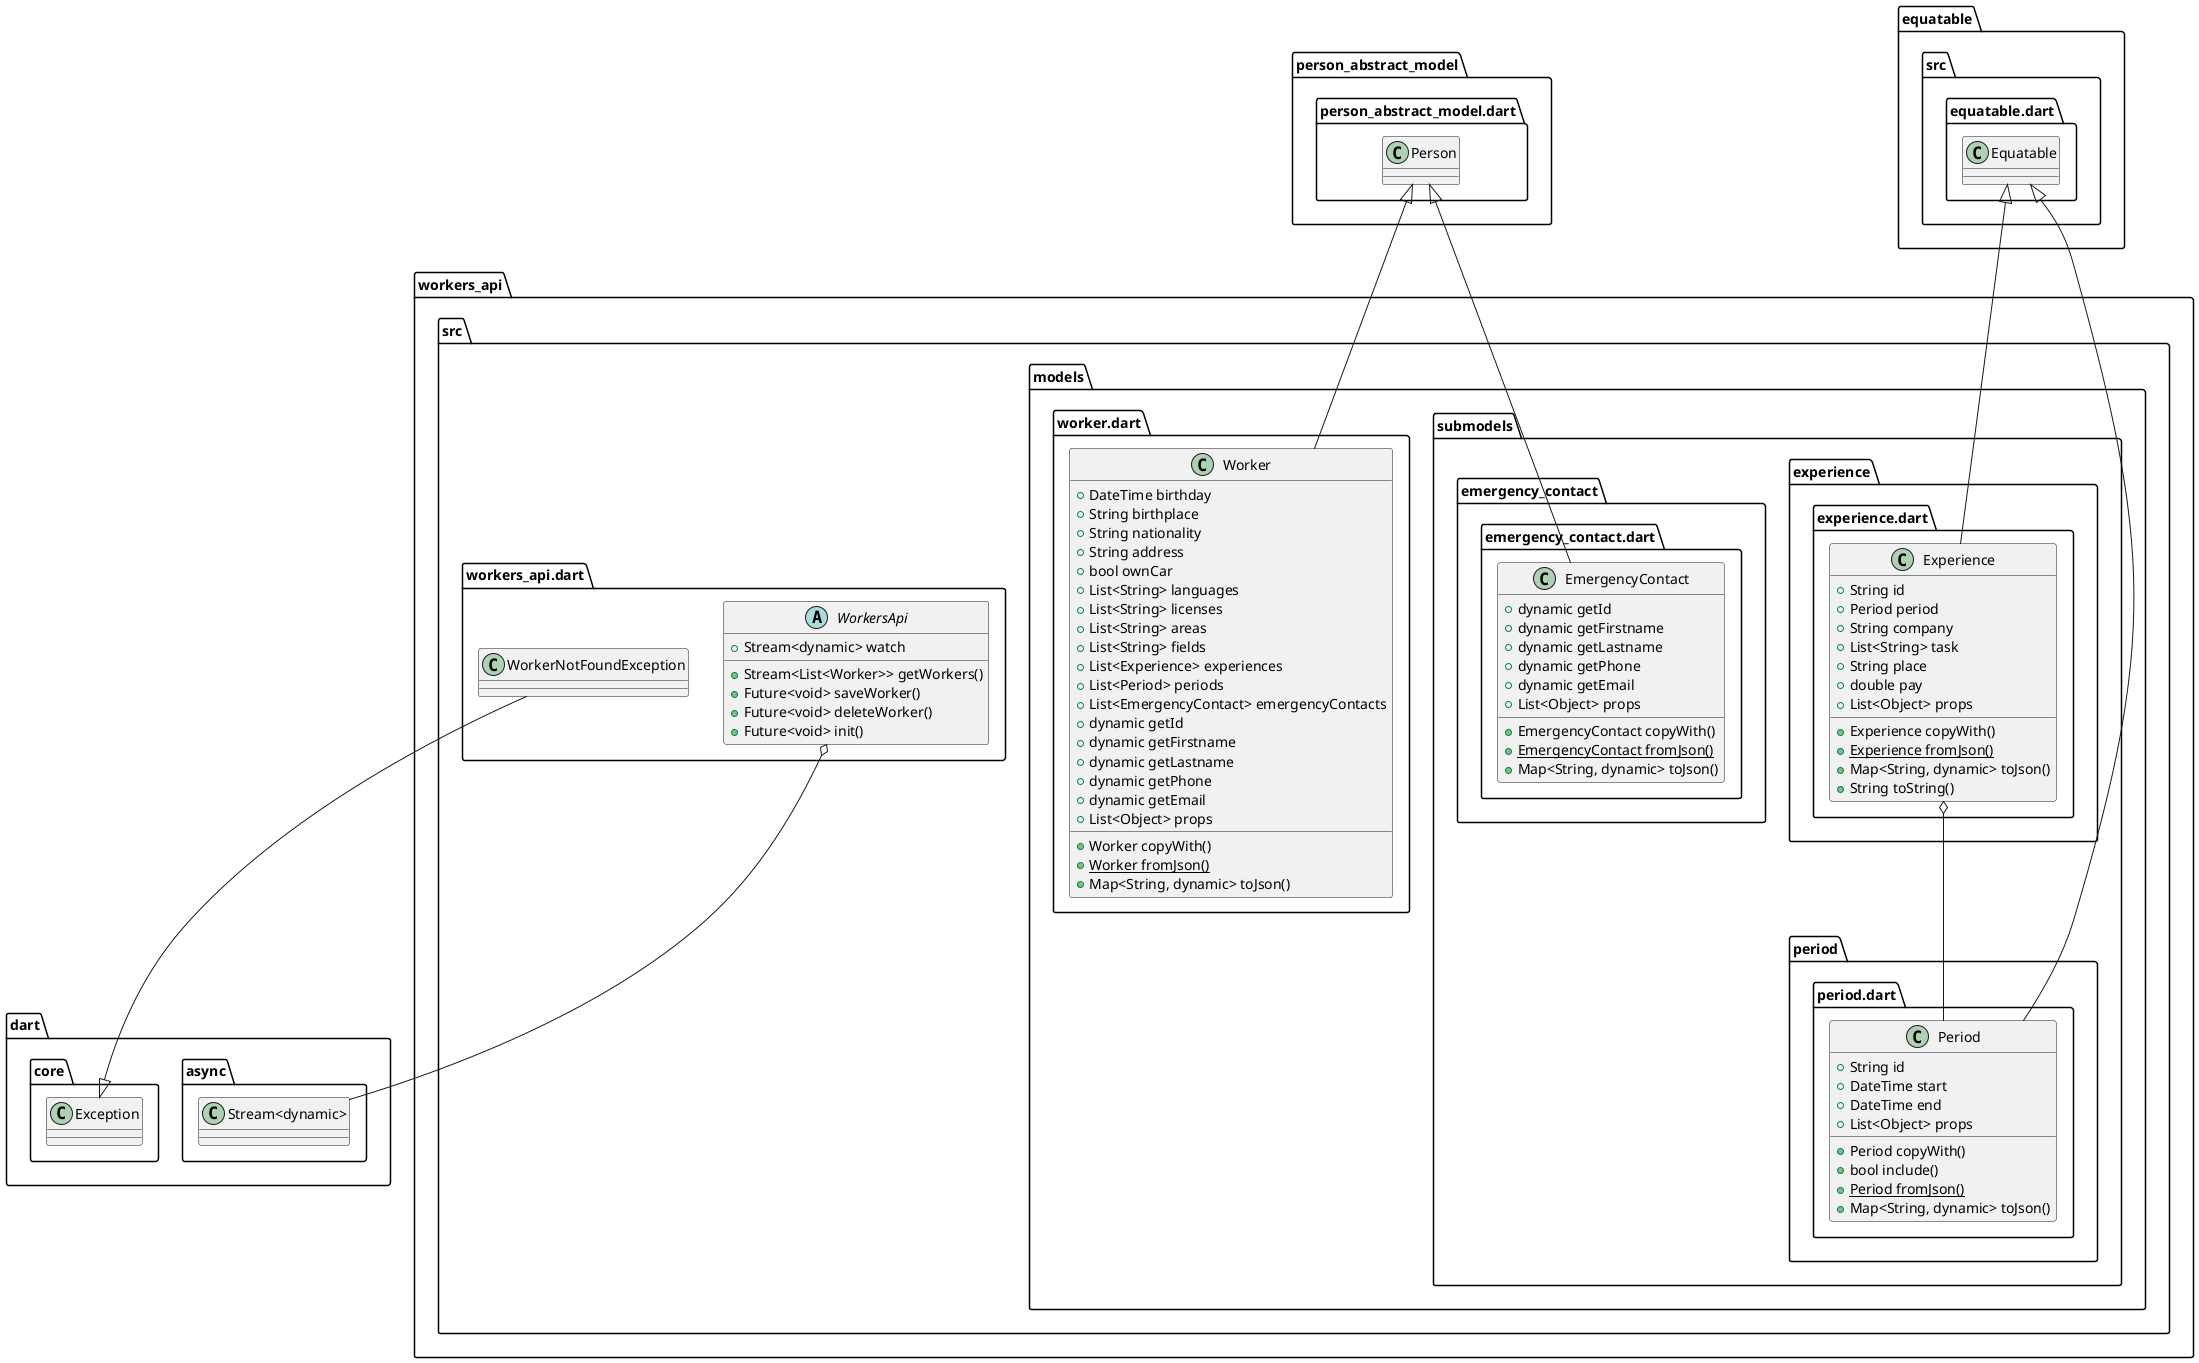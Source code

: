 @startuml
set namespaceSeparator ::

class "workers_api::src::models::submodels::emergency_contact::emergency_contact.dart::EmergencyContact" {
  +dynamic getId
  +dynamic getFirstname
  +dynamic getLastname
  +dynamic getPhone
  +dynamic getEmail
  +List<Object> props
  +EmergencyContact copyWith()
  {static} +EmergencyContact fromJson()
  +Map<String, dynamic> toJson()
}

"person_abstract_model::person_abstract_model.dart::Person" <|-- "workers_api::src::models::submodels::emergency_contact::emergency_contact.dart::EmergencyContact"

class "workers_api::src::models::submodels::experience::experience.dart::Experience" {
  +String id
  +Period period
  +String company
  +List<String> task
  +String place
  +double pay
  +List<Object> props
  +Experience copyWith()
  {static} +Experience fromJson()
  +Map<String, dynamic> toJson()
  +String toString()
}

"workers_api::src::models::submodels::experience::experience.dart::Experience" o-- "workers_api::src::models::submodels::period::period.dart::Period"
"equatable::src::equatable.dart::Equatable" <|-- "workers_api::src::models::submodels::experience::experience.dart::Experience"

class "workers_api::src::models::submodels::period::period.dart::Period" {
  +String id
  +DateTime start
  +DateTime end
  +List<Object> props
  +Period copyWith()
  +bool include()
  {static} +Period fromJson()
  +Map<String, dynamic> toJson()
}

"equatable::src::equatable.dart::Equatable" <|-- "workers_api::src::models::submodels::period::period.dart::Period"

class "workers_api::src::models::worker.dart::Worker" {
  +DateTime birthday
  +String birthplace
  +String nationality
  +String address
  +bool ownCar
  +List<String> languages
  +List<String> licenses
  +List<String> areas
  +List<String> fields
  +List<Experience> experiences
  +List<Period> periods
  +List<EmergencyContact> emergencyContacts
  +dynamic getId
  +dynamic getFirstname
  +dynamic getLastname
  +dynamic getPhone
  +dynamic getEmail
  +List<Object> props
  +Worker copyWith()
  {static} +Worker fromJson()
  +Map<String, dynamic> toJson()
}

"person_abstract_model::person_abstract_model.dart::Person" <|-- "workers_api::src::models::worker.dart::Worker"

abstract class "workers_api::src::workers_api.dart::WorkersApi" {
  +Stream<dynamic> watch
  +Stream<List<Worker>> getWorkers()
  +Future<void> saveWorker()
  +Future<void> deleteWorker()
  +Future<void> init()
}

"workers_api::src::workers_api.dart::WorkersApi" o-- "dart::async::Stream<dynamic>"

class "workers_api::src::workers_api.dart::WorkerNotFoundException" {
}

"dart::core::Exception" <|-- "workers_api::src::workers_api.dart::WorkerNotFoundException"


@enduml